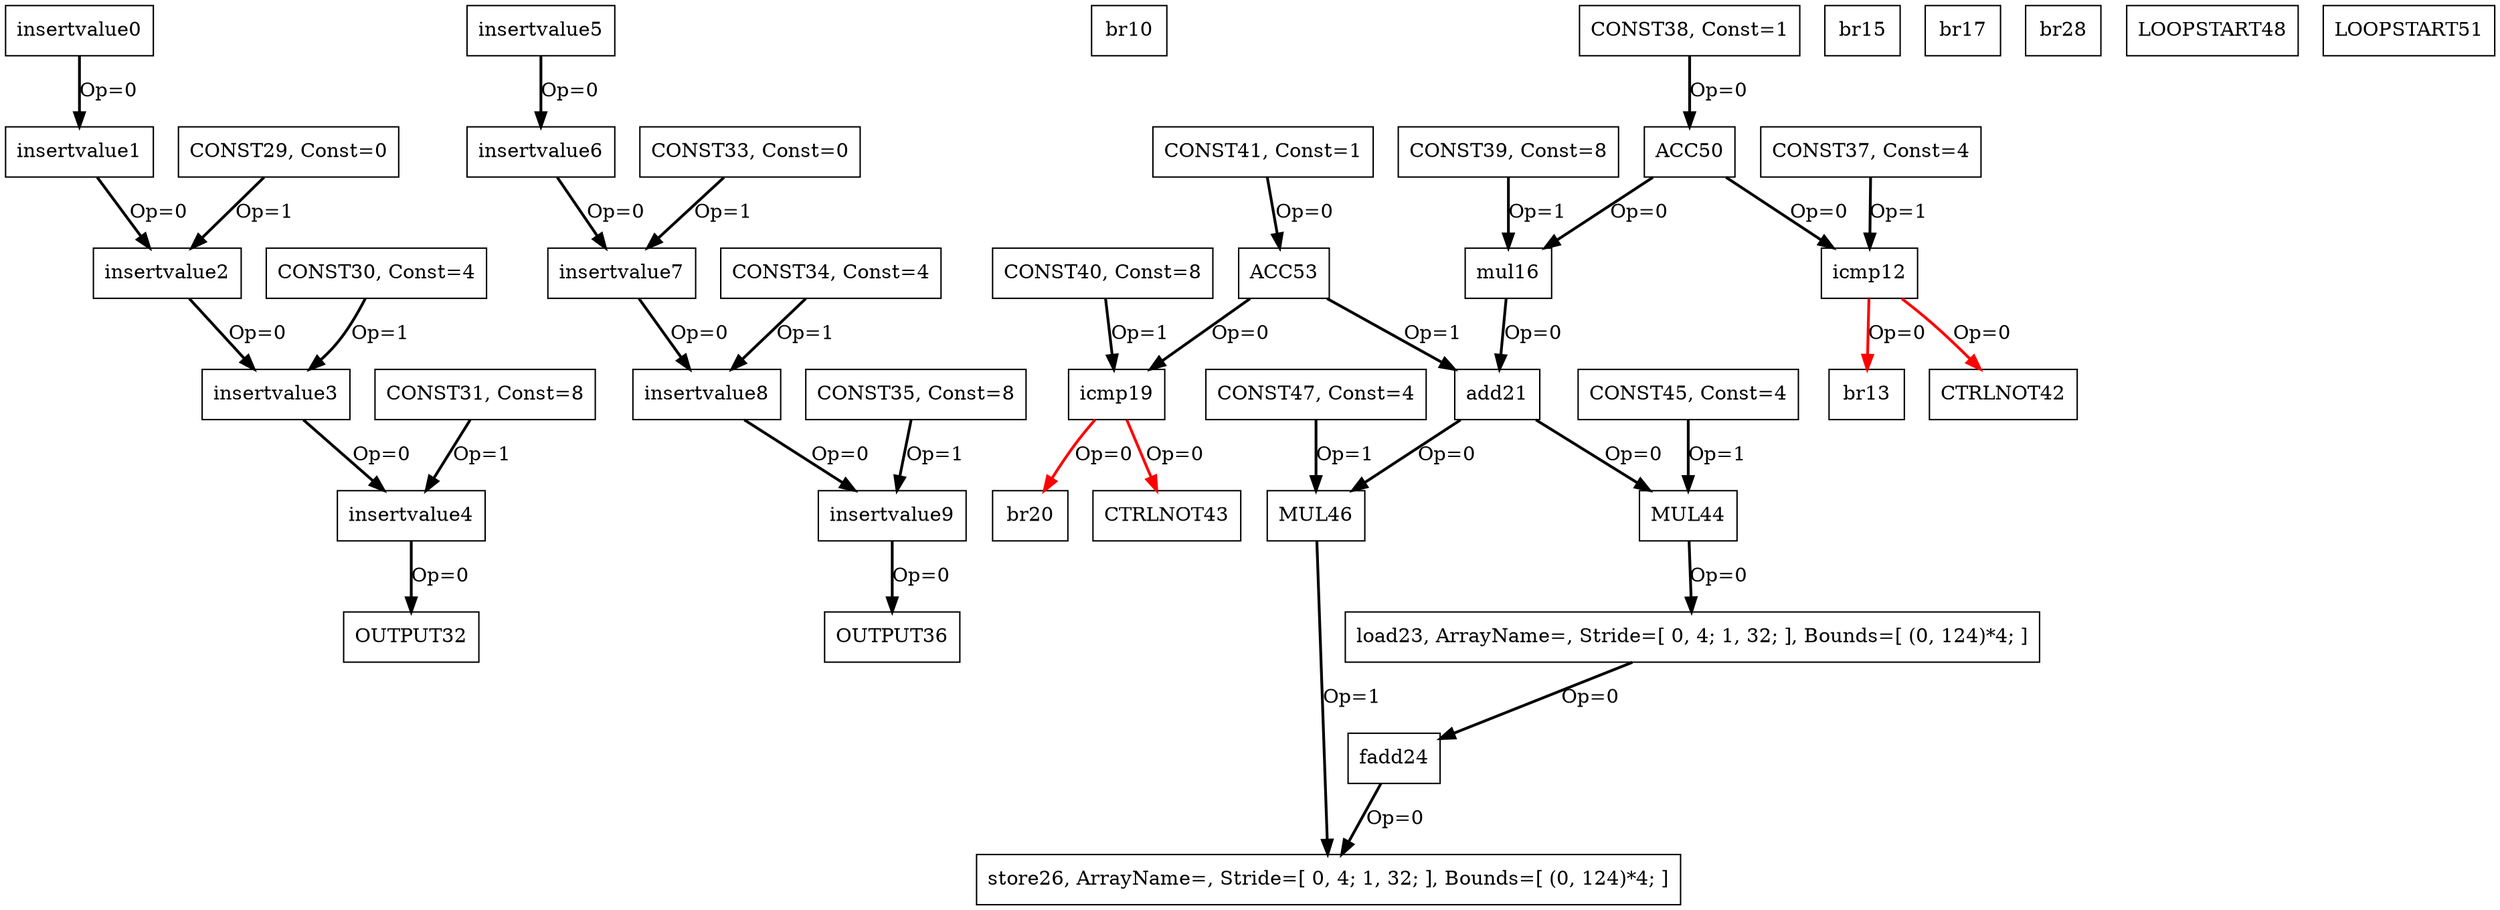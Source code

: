 Digraph G {
insertvalue0[label = "insertvalue0", shape = box, color = black];
insertvalue1[label = "insertvalue1", shape = box, color = black];
insertvalue2[label = "insertvalue2", shape = box, color = black];
insertvalue3[label = "insertvalue3", shape = box, color = black];
insertvalue4[label = "insertvalue4", shape = box, color = black];
insertvalue5[label = "insertvalue5", shape = box, color = black];
insertvalue6[label = "insertvalue6", shape = box, color = black];
insertvalue7[label = "insertvalue7", shape = box, color = black];
insertvalue8[label = "insertvalue8", shape = box, color = black];
insertvalue9[label = "insertvalue9", shape = box, color = black];
br10[label = "br10", shape = box, color = black];
icmp12[label = "icmp12", shape = box, color = black];
br13[label = "br13", shape = box, color = black];
br15[label = "br15", shape = box, color = black];
mul16[label = "mul16", shape = box, color = black];
br17[label = "br17", shape = box, color = black];
icmp19[label = "icmp19", shape = box, color = black];
br20[label = "br20", shape = box, color = black];
add21[label = "add21", shape = box, color = black];
load23[label = "load23, ArrayName=, Stride=[ 0, 4; 1, 32; ], Bounds=[ (0, 124)*4; ]", shape = box, color = black];
fadd24[label = "fadd24", shape = box, color = black];
store26[label = "store26, ArrayName=, Stride=[ 0, 4; 1, 32; ], Bounds=[ (0, 124)*4; ]", shape = box, color = black];
br28[label = "br28", shape = box, color = black];
CONST29[label = "CONST29, Const=0", shape = box, color = black];
CONST30[label = "CONST30, Const=4", shape = box, color = black];
CONST31[label = "CONST31, Const=8", shape = box, color = black];
OUTPUT32[label = "OUTPUT32", shape = box, color = black];
CONST33[label = "CONST33, Const=0", shape = box, color = black];
CONST34[label = "CONST34, Const=4", shape = box, color = black];
CONST35[label = "CONST35, Const=8", shape = box, color = black];
OUTPUT36[label = "OUTPUT36", shape = box, color = black];
CONST37[label = "CONST37, Const=4", shape = box, color = black];
CONST38[label = "CONST38, Const=1", shape = box, color = black];
CONST39[label = "CONST39, Const=8", shape = box, color = black];
CONST40[label = "CONST40, Const=8", shape = box, color = black];
CONST41[label = "CONST41, Const=1", shape = box, color = black];
CTRLNOT42[label = "CTRLNOT42", shape = box, color = black];
CTRLNOT43[label = "CTRLNOT43", shape = box, color = black];
MUL44[label = "MUL44", shape = box, color = black];
CONST45[label = "CONST45, Const=4", shape = box, color = black];
MUL46[label = "MUL46", shape = box, color = black];
CONST47[label = "CONST47, Const=4", shape = box, color = black];
LOOPSTART48[label = "LOOPSTART48", shape = box, color = black];
ACC50[label = "ACC50", shape = box, color = black];
LOOPSTART51[label = "LOOPSTART51", shape = box, color = black];
ACC53[label = "ACC53", shape = box, color = black];
insertvalue0 -> insertvalue1[color = black, style = bold, label = "Op=0"];
insertvalue1 -> insertvalue2[color = black, style = bold, label = "Op=0"];
CONST29 -> insertvalue2[color = black, style = bold, label = "Op=1"];
insertvalue2 -> insertvalue3[color = black, style = bold, label = "Op=0"];
CONST30 -> insertvalue3[color = black, style = bold, label = "Op=1"];
insertvalue3 -> insertvalue4[color = black, style = bold, label = "Op=0"];
CONST31 -> insertvalue4[color = black, style = bold, label = "Op=1"];
insertvalue4 -> OUTPUT32[color = black, style = bold, label = "Op=0"];
insertvalue5 -> insertvalue6[color = black, style = bold, label = "Op=0"];
insertvalue6 -> insertvalue7[color = black, style = bold, label = "Op=0"];
CONST33 -> insertvalue7[color = black, style = bold, label = "Op=1"];
insertvalue7 -> insertvalue8[color = black, style = bold, label = "Op=0"];
CONST34 -> insertvalue8[color = black, style = bold, label = "Op=1"];
insertvalue8 -> insertvalue9[color = black, style = bold, label = "Op=0"];
CONST35 -> insertvalue9[color = black, style = bold, label = "Op=1"];
insertvalue9 -> OUTPUT36[color = black, style = bold, label = "Op=0"];
CONST37 -> icmp12[color = black, style = bold, label = "Op=1"];
icmp12 -> br13[color = red, style = bold, label = "Op=0"];
CONST39 -> mul16[color = black, style = bold, label = "Op=1"];
mul16 -> add21[color = black, style = bold, label = "Op=0"];
CONST40 -> icmp19[color = black, style = bold, label = "Op=1"];
icmp19 -> br20[color = red, style = bold, label = "Op=0"];
load23 -> fadd24[color = black, style = bold, label = "Op=0"];
fadd24 -> store26[color = black, style = bold, label = "Op=0"];
icmp12 -> CTRLNOT42[color = red, style = bold, label = "Op=0"];
icmp19 -> CTRLNOT43[color = red, style = bold, label = "Op=0"];
add21 -> MUL44[color = black, style = bold, label = "Op=0"];
CONST45 -> MUL44[color = black, style = bold, label = "Op=1"];
MUL44 -> load23[color = black, style = bold, label = "Op=0"];
add21 -> MUL46[color = black, style = bold, label = "Op=0"];
CONST47 -> MUL46[color = black, style = bold, label = "Op=1"];
MUL46 -> store26[color = black, style = bold, label = "Op=1"];
ACC50 -> mul16[color = black, style = bold, label = "Op=0"];
ACC50 -> icmp12[color = black, style = bold, label = "Op=0"];
ACC53 -> add21[color = black, style = bold, label = "Op=1"];
ACC53 -> icmp19[color = black, style = bold, label = "Op=0"];
CONST38 -> ACC50[color = black, style = bold, label = "Op=0"];
CONST41 -> ACC53[color = black, style = bold, label = "Op=0"];
}
